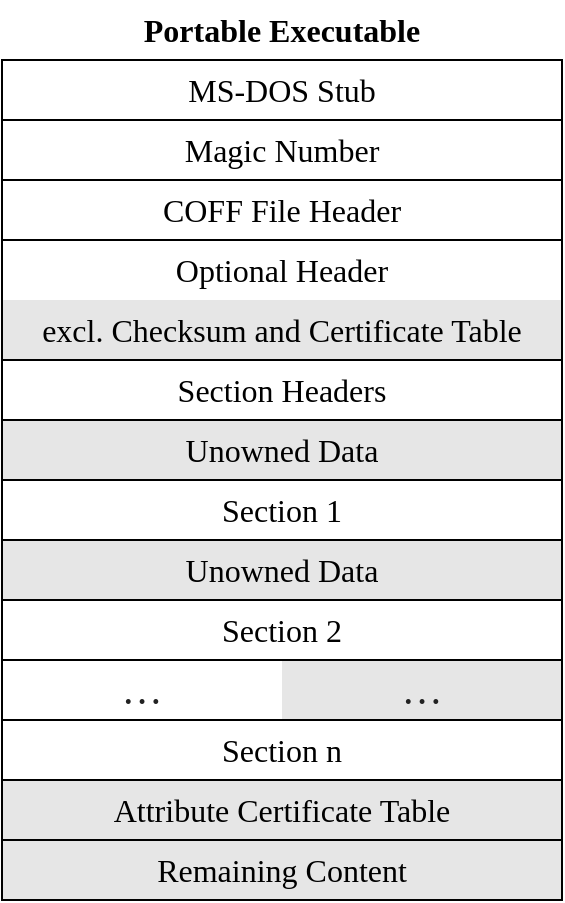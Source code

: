 <mxfile version="21.6.2" type="device">
  <diagram id="0jqW8yP-LZ2JHX3dSt_5" name="Page-1">
    <mxGraphModel dx="677" dy="1046" grid="1" gridSize="10" guides="1" tooltips="1" connect="1" arrows="1" fold="1" page="0" pageScale="1" pageWidth="850" pageHeight="1100" math="0" shadow="0">
      <root>
        <mxCell id="0" />
        <mxCell id="1" parent="0" />
        <mxCell id="8feJLINOlEbD177m9LAL-1" value="&lt;font style=&quot;font-size: 16px;&quot; face=&quot;LMRoman10-Regular&quot;&gt;MS-DOS Stub&lt;/font&gt;" style="rounded=0;whiteSpace=wrap;html=1;" parent="1" vertex="1">
          <mxGeometry x="360" y="240" width="280" height="30" as="geometry" />
        </mxCell>
        <mxCell id="8feJLINOlEbD177m9LAL-2" value="&lt;font style=&quot;font-size: 16px;&quot; face=&quot;LMRoman10-Regular&quot;&gt;Optional Header&lt;br&gt;&lt;/font&gt;" style="rounded=0;whiteSpace=wrap;html=1;strokeColor=none;fillStyle=auto;gradientColor=none;" parent="1" vertex="1">
          <mxGeometry x="360" y="330" width="280" height="30" as="geometry" />
        </mxCell>
        <mxCell id="8feJLINOlEbD177m9LAL-3" value="&lt;span style=&quot;font-family: LMRoman10-Regular; font-size: 16px;&quot;&gt;excl. Checksum and Certificate Table&lt;/span&gt;" style="rounded=0;whiteSpace=wrap;html=1;strokeColor=none;fillColor=#E6E6E6;fillStyle=solid;" parent="1" vertex="1">
          <mxGeometry x="360" y="360" width="280" height="30" as="geometry" />
        </mxCell>
        <mxCell id="8feJLINOlEbD177m9LAL-5" value="&lt;font style=&quot;font-size: 16px;&quot; face=&quot;LMRoman10-Regular&quot;&gt;Section Headers&lt;/font&gt;" style="rounded=0;whiteSpace=wrap;html=1;" parent="1" vertex="1">
          <mxGeometry x="360" y="390" width="280" height="30" as="geometry" />
        </mxCell>
        <mxCell id="8feJLINOlEbD177m9LAL-6" value="&lt;font style=&quot;font-size: 16px;&quot; face=&quot;LMRoman10-Regular&quot;&gt;Unowned Data&lt;/font&gt;" style="rounded=0;whiteSpace=wrap;html=1;fillColor=#E6E6E6;" parent="1" vertex="1">
          <mxGeometry x="360" y="420" width="280" height="30" as="geometry" />
        </mxCell>
        <mxCell id="8feJLINOlEbD177m9LAL-7" value="&lt;font style=&quot;font-size: 16px;&quot; face=&quot;LMRoman10-Regular&quot;&gt;Section 1&lt;/font&gt;" style="rounded=0;whiteSpace=wrap;html=1;" parent="1" vertex="1">
          <mxGeometry x="360" y="450" width="280" height="30" as="geometry" />
        </mxCell>
        <mxCell id="8feJLINOlEbD177m9LAL-8" value="&lt;font style=&quot;font-size: 16px;&quot; face=&quot;LMRoman10-Regular&quot;&gt;Unowned Data&lt;/font&gt;" style="rounded=0;whiteSpace=wrap;html=1;fillColor=#E6E6E6;" parent="1" vertex="1">
          <mxGeometry x="360" y="480" width="280" height="30" as="geometry" />
        </mxCell>
        <mxCell id="8feJLINOlEbD177m9LAL-9" value="&lt;span style=&quot;caret-color: rgb(34, 34, 34); color: rgb(34, 34, 34); font-size: 20.57px; text-align: left;&quot;&gt;&lt;font face=&quot;LMRoman10-Regular&quot;&gt;…&lt;/font&gt;&lt;/span&gt;" style="rounded=0;whiteSpace=wrap;html=1;fillColor=default;fillStyle=solid;strokeWidth=4;strokeColor=none;perimeterSpacing=0;shadow=0;glass=0;gradientColor=none;gradientDirection=north;" parent="1" vertex="1">
          <mxGeometry x="360" y="540" width="140" height="30" as="geometry" />
        </mxCell>
        <mxCell id="8feJLINOlEbD177m9LAL-10" value="&lt;font style=&quot;font-size: 16px;&quot; face=&quot;LMRoman10-Regular&quot;&gt;Section n&lt;/font&gt;" style="rounded=0;whiteSpace=wrap;html=1;" parent="1" vertex="1">
          <mxGeometry x="360" y="570" width="280" height="30" as="geometry" />
        </mxCell>
        <mxCell id="8feJLINOlEbD177m9LAL-11" value="&lt;font style=&quot;font-size: 16px;&quot; face=&quot;LMRoman10-Regular&quot;&gt;Attribute Certificate Table&lt;/font&gt;" style="rounded=0;whiteSpace=wrap;html=1;fillColor=#E6E6E6;" parent="1" vertex="1">
          <mxGeometry x="360" y="600" width="280" height="30" as="geometry" />
        </mxCell>
        <mxCell id="8feJLINOlEbD177m9LAL-12" value="&lt;font style=&quot;font-size: 16px;&quot; face=&quot;LMRoman10-Regular&quot;&gt;Remaining Content&lt;/font&gt;" style="rounded=0;whiteSpace=wrap;html=1;fillColor=#E6E6E6;" parent="1" vertex="1">
          <mxGeometry x="360" y="630" width="280" height="30" as="geometry" />
        </mxCell>
        <mxCell id="8feJLINOlEbD177m9LAL-14" value="&lt;span style=&quot;caret-color: rgb(34, 34, 34); color: rgb(34, 34, 34); font-size: 20.57px; text-align: left;&quot;&gt;&lt;font face=&quot;LMRoman10-Regular&quot;&gt;…&lt;/font&gt;&lt;/span&gt;" style="rounded=0;whiteSpace=wrap;html=1;fillColor=#E6E6E6;fillStyle=solid;strokeWidth=4;strokeColor=none;perimeterSpacing=0;shadow=0;glass=0;gradientColor=none;gradientDirection=north;" parent="1" vertex="1">
          <mxGeometry x="500" y="540" width="140" height="30" as="geometry" />
        </mxCell>
        <mxCell id="8feJLINOlEbD177m9LAL-13" value="" style="rounded=0;whiteSpace=wrap;html=1;fillStyle=solid;strokeColor=default;fillColor=none;gradientColor=none;" parent="1" vertex="1">
          <mxGeometry x="360" y="540" width="280" height="30" as="geometry" />
        </mxCell>
        <mxCell id="SI6ANjDrvy5-CaMIn50q-1" value="&lt;font style=&quot;font-size: 16px;&quot; face=&quot;LMRoman10-Regular&quot;&gt;Magic Number&lt;/font&gt;" style="rounded=0;whiteSpace=wrap;html=1;" parent="1" vertex="1">
          <mxGeometry x="360" y="270" width="280" height="30" as="geometry" />
        </mxCell>
        <mxCell id="SI6ANjDrvy5-CaMIn50q-2" value="&lt;font style=&quot;font-size: 16px;&quot; face=&quot;LMRoman10-Regular&quot;&gt;COFF File Header&lt;/font&gt;" style="rounded=0;whiteSpace=wrap;html=1;" parent="1" vertex="1">
          <mxGeometry x="360" y="300" width="280" height="30" as="geometry" />
        </mxCell>
        <mxCell id="8feJLINOlEbD177m9LAL-4" value="" style="rounded=0;whiteSpace=wrap;html=1;fillStyle=solid;strokeColor=default;fillColor=none;gradientColor=none;" parent="1" vertex="1">
          <mxGeometry x="360" y="330" width="280" height="60" as="geometry" />
        </mxCell>
        <mxCell id="SI6ANjDrvy5-CaMIn50q-3" value="&lt;font style=&quot;font-size: 16px;&quot; face=&quot;LMRoman10-Regular&quot;&gt;Section 2&lt;/font&gt;" style="rounded=0;whiteSpace=wrap;html=1;" parent="1" vertex="1">
          <mxGeometry x="360" y="510" width="280" height="30" as="geometry" />
        </mxCell>
        <mxCell id="UyUtWiZiJbtDG2_7HaYU-1" value="&lt;b&gt;Portable Executable&lt;/b&gt;" style="text;html=1;strokeColor=none;fillColor=none;align=center;verticalAlign=middle;whiteSpace=wrap;rounded=0;fontFamily=LMRoman10-Regular;fontSize=16;fontColor=default;" vertex="1" parent="1">
          <mxGeometry x="360" y="210" width="280" height="30" as="geometry" />
        </mxCell>
      </root>
    </mxGraphModel>
  </diagram>
</mxfile>

